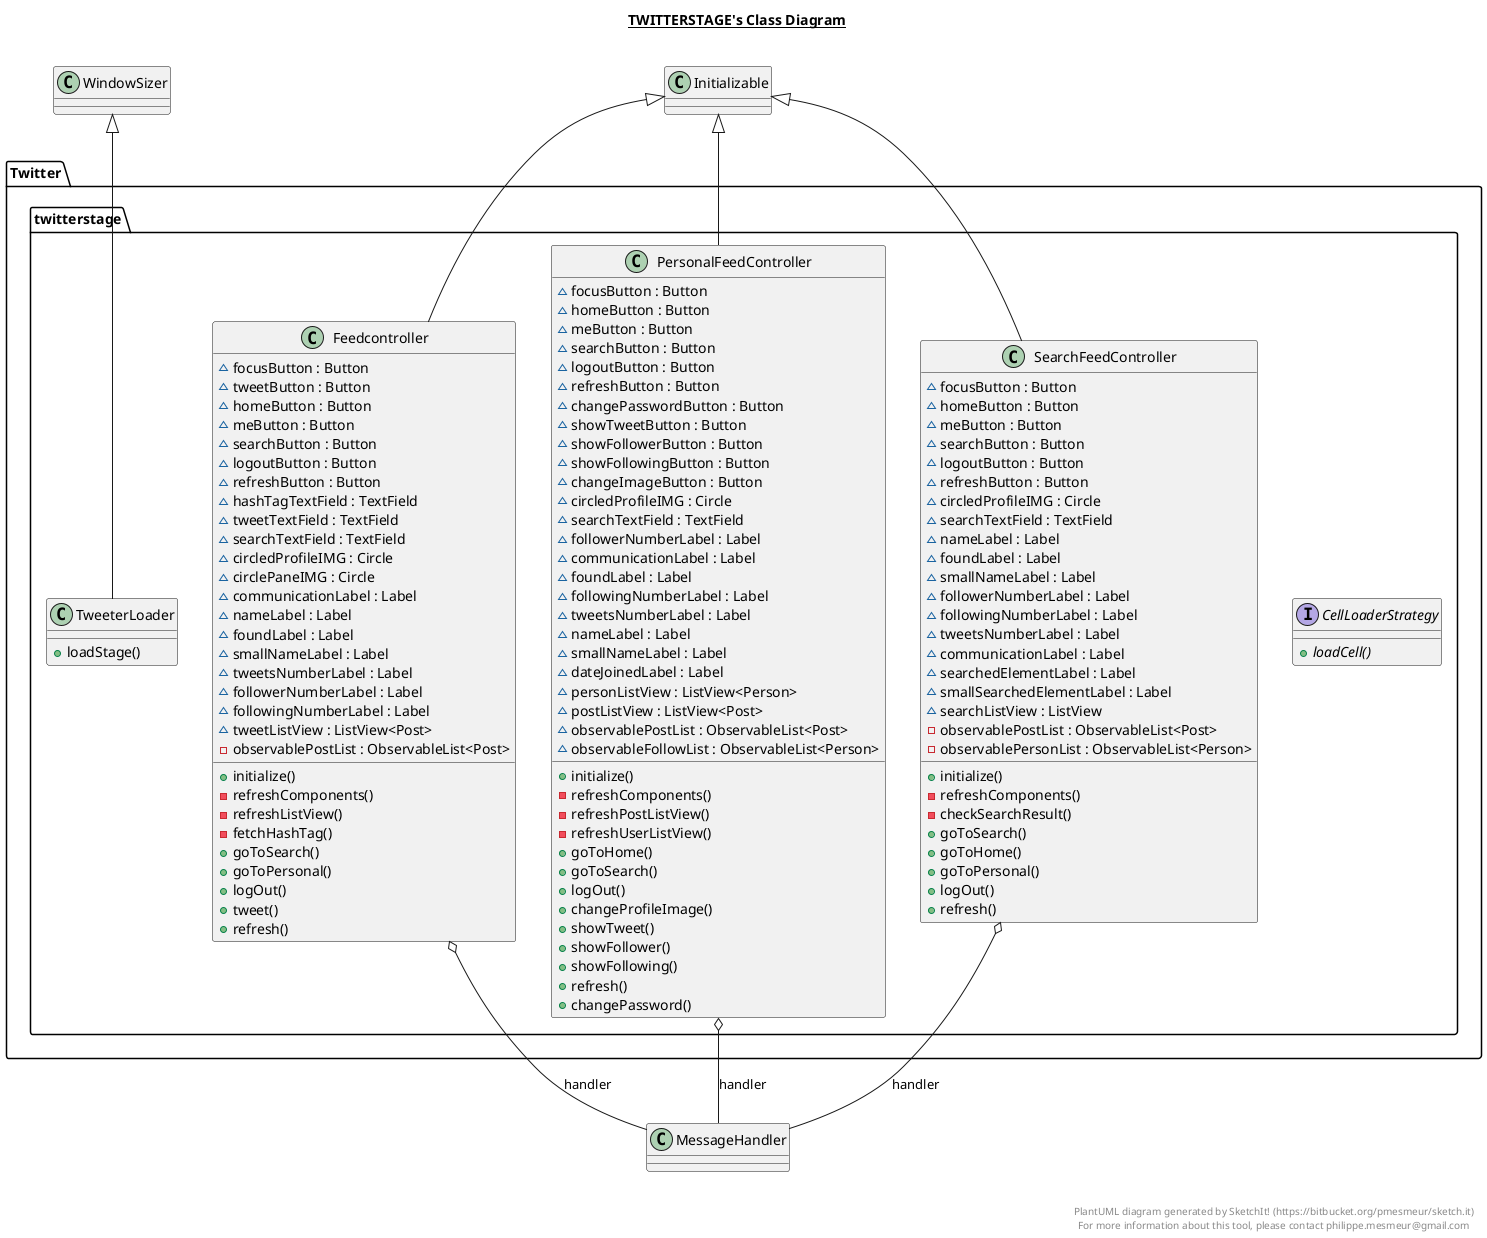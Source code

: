 @startuml

title __TWITTERSTAGE's Class Diagram__\n

  package Twitter {
    package Twitter.twitterstage {
      interface CellLoaderStrategy {
          {abstract} + loadCell()
      }
    }
  }
  

  package Twitter {
    package Twitter.twitterstage {
      class Feedcontroller {
          ~ focusButton : Button
          ~ tweetButton : Button
          ~ homeButton : Button
          ~ meButton : Button
          ~ searchButton : Button
          ~ logoutButton : Button
          ~ refreshButton : Button
          ~ hashTagTextField : TextField
          ~ tweetTextField : TextField
          ~ searchTextField : TextField
          ~ circledProfileIMG : Circle
          ~ circlePaneIMG : Circle
          ~ communicationLabel : Label
          ~ nameLabel : Label
          ~ foundLabel : Label
          ~ smallNameLabel : Label
          ~ tweetsNumberLabel : Label
          ~ followerNumberLabel : Label
          ~ followingNumberLabel : Label
          ~ tweetListView : ListView<Post>
          - observablePostList : ObservableList<Post>
          + initialize()
          - refreshComponents()
          - refreshListView()
          - fetchHashTag()
          + goToSearch()
          + goToPersonal()
          + logOut()
          + tweet()
          + refresh()
      }
    }
  }
  

  package Twitter {
    package Twitter.twitterstage {
      class PersonalFeedController {
          ~ focusButton : Button
          ~ homeButton : Button
          ~ meButton : Button
          ~ searchButton : Button
          ~ logoutButton : Button
          ~ refreshButton : Button
          ~ changePasswordButton : Button
          ~ showTweetButton : Button
          ~ showFollowerButton : Button
          ~ showFollowingButton : Button
          ~ changeImageButton : Button
          ~ circledProfileIMG : Circle
          ~ searchTextField : TextField
          ~ followerNumberLabel : Label
          ~ communicationLabel : Label
          ~ foundLabel : Label
          ~ followingNumberLabel : Label
          ~ tweetsNumberLabel : Label
          ~ nameLabel : Label
          ~ smallNameLabel : Label
          ~ dateJoinedLabel : Label
          ~ personListView : ListView<Person>
          ~ postListView : ListView<Post>
          ~ observablePostList : ObservableList<Post>
          ~ observableFollowList : ObservableList<Person>
          + initialize()
          - refreshComponents()
          - refreshPostListView()
          - refreshUserListView()
          + goToHome()
          + goToSearch()
          + logOut()
          + changeProfileImage()
          + showTweet()
          + showFollower()
          + showFollowing()
          + refresh()
          + changePassword()
      }
    }
  }
  

  package Twitter {
    package Twitter.twitterstage {
      class SearchFeedController {
          ~ focusButton : Button
          ~ homeButton : Button
          ~ meButton : Button
          ~ searchButton : Button
          ~ logoutButton : Button
          ~ refreshButton : Button
          ~ circledProfileIMG : Circle
          ~ searchTextField : TextField
          ~ nameLabel : Label
          ~ foundLabel : Label
          ~ smallNameLabel : Label
          ~ followerNumberLabel : Label
          ~ followingNumberLabel : Label
          ~ tweetsNumberLabel : Label
          ~ communicationLabel : Label
          ~ searchedElementLabel : Label
          ~ smallSearchedElementLabel : Label
          ~ searchListView : ListView
          - observablePostList : ObservableList<Post>
          - observablePersonList : ObservableList<Person>
          + initialize()
          - refreshComponents()
          - checkSearchResult()
          + goToSearch()
          + goToHome()
          + goToPersonal()
          + logOut()
          + refresh()
      }
    }
  }
  

  package Twitter {
    package Twitter.twitterstage {
      class TweeterLoader {
          + loadStage()
      }
    }
  }
  

  Feedcontroller -up-|> Initializable
  Feedcontroller o-- MessageHandler : handler
  PersonalFeedController -up-|> Initializable
  PersonalFeedController o-- MessageHandler : handler
  SearchFeedController -up-|> Initializable
  SearchFeedController o-- MessageHandler : handler
  TweeterLoader -up-|> WindowSizer


right footer


PlantUML diagram generated by SketchIt! (https://bitbucket.org/pmesmeur/sketch.it)
For more information about this tool, please contact philippe.mesmeur@gmail.com
endfooter

@enduml
